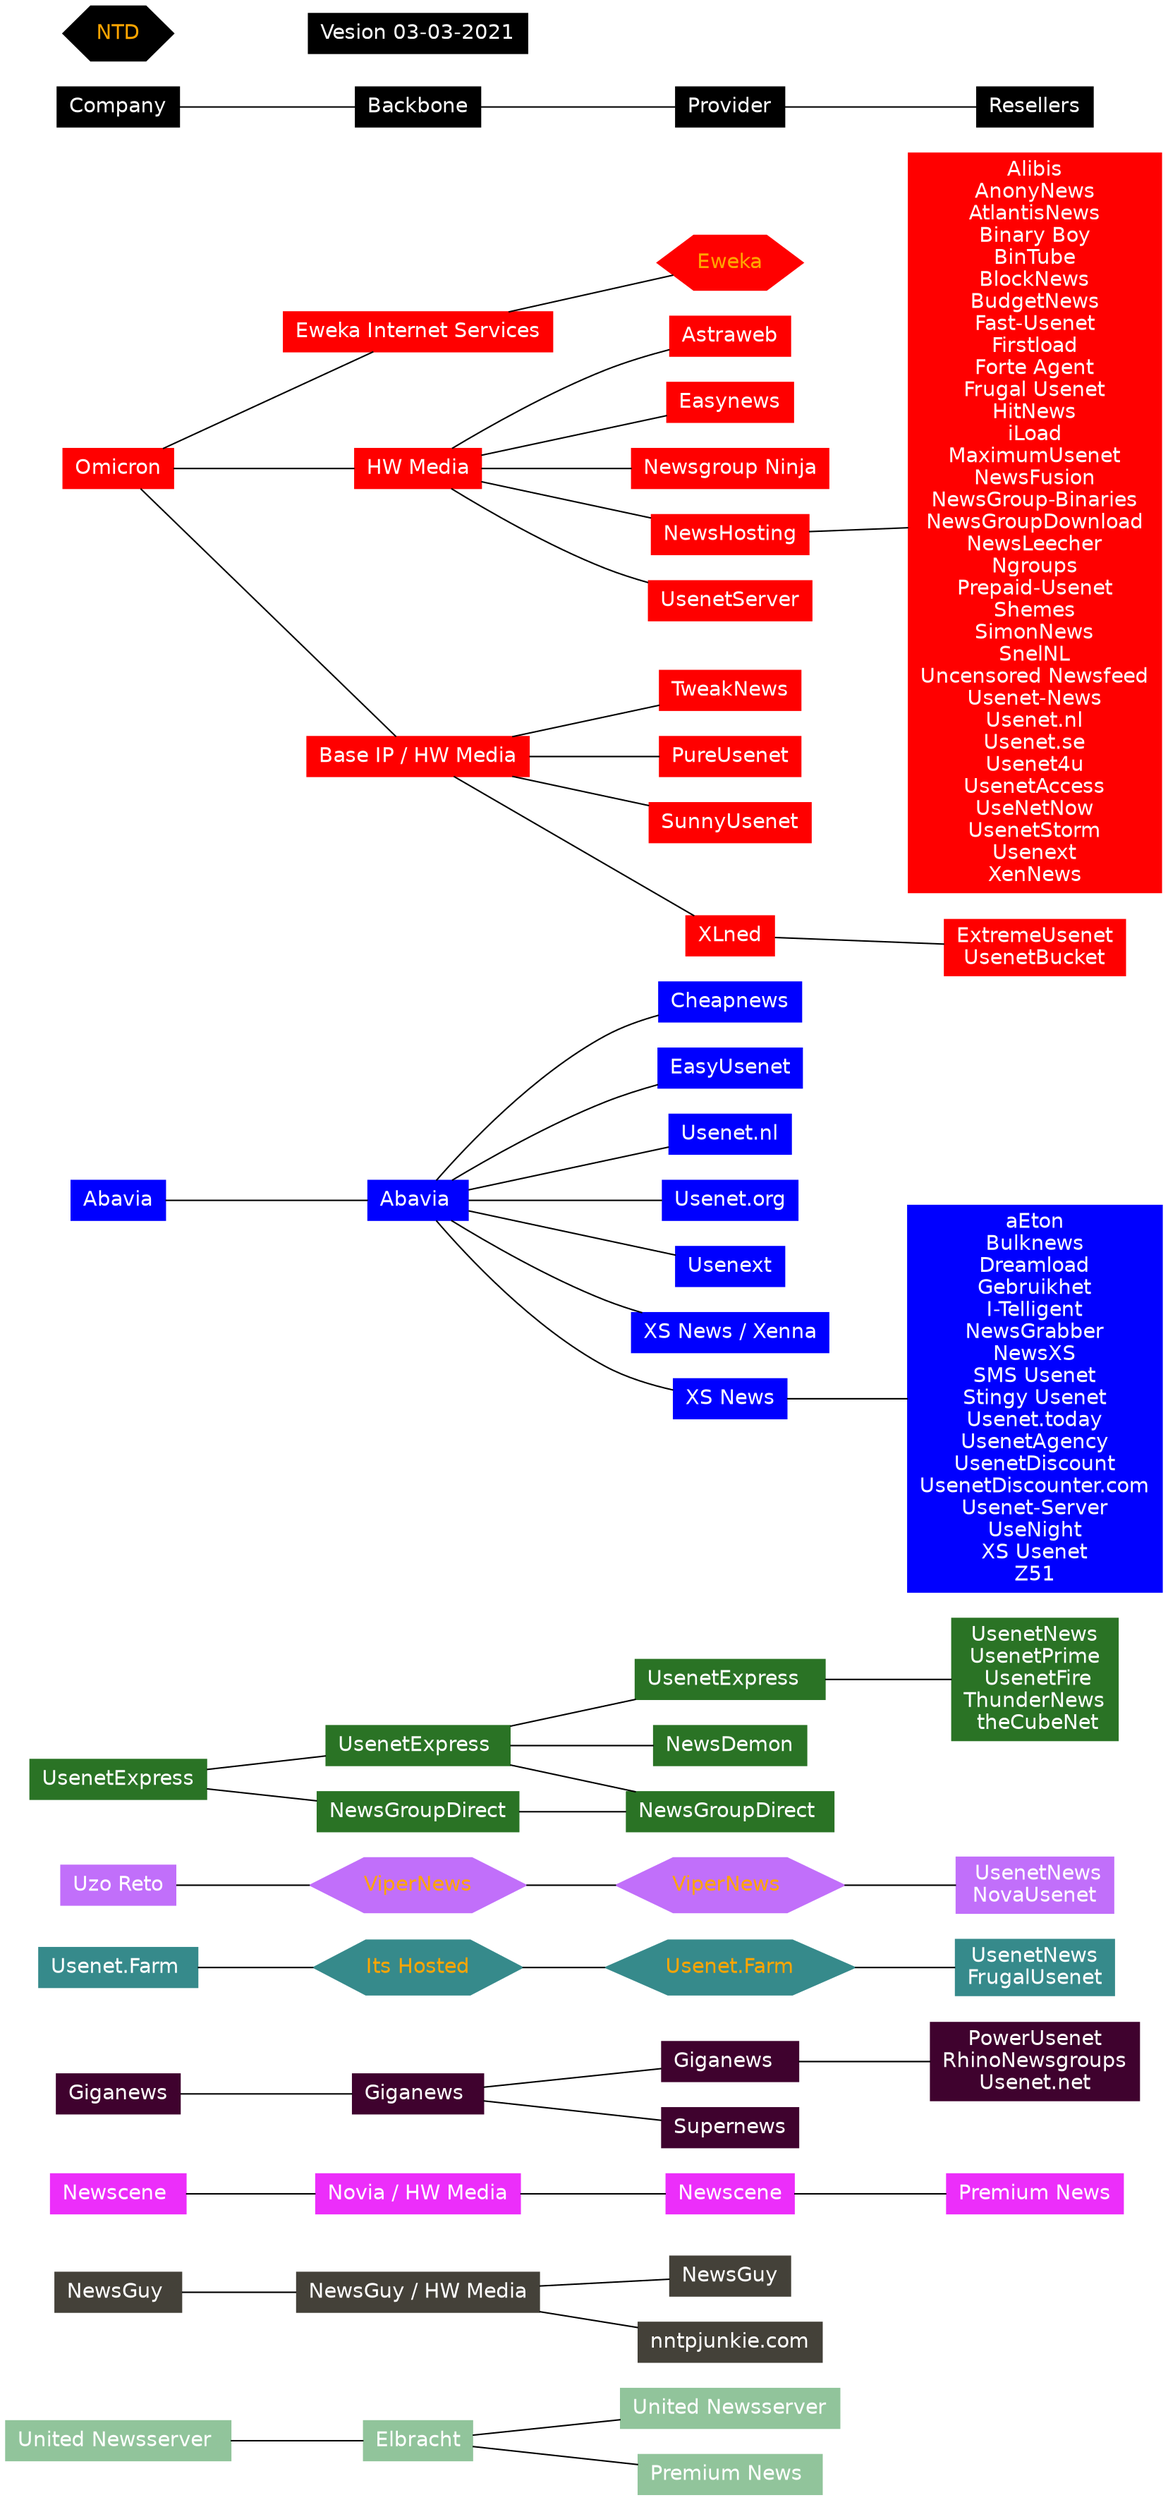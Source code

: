 
# https://edotor.net/
graph graphname {
bgcolor=white  	#background color
rankdir=LR 		#direction of graph, eg LR is Left-to-Right ,TB is Top-to-Bottom
node [shape = box  style=filled fontcolor=white height=.37 fontname=Helvetica] #these effect everything below unless overridden by another "node[]" statement
edge [color=black] #the edge is the lines between company/backbone/provider reseller

    node [color="#91c49b"] #we change the colour of each company, eg omicron is "red"
"United Newsserver " --	"Elbracht"
"Elbracht" -- "United Newsserver"
"Elbracht" -- "Premium News "
     
    node [color="#444139"]
"NewsGuy " -- "NewsGuy / HW Media" -- "NewsGuy"
"NewsGuy / HW Media" -- "nntpjunkie.com"

    node [color="#ec2efa"]
"Newscene " -- "Novia / HW Media" -- "Newscene" -- "Premium News"
 
    node [color="#3f022e"]
"Giganews" --	"Giganews " -- "Giganews  "
"Giganews " --	"Supernews"
"Giganews  " --	"PowerUsenet\nRhinoNewsgroups\nUsenet.net"

    node [color="#368a8b"]
"Usenet.Farm " -- {node[shape=hexagon fontcolor=orange]"Its Hosted"} -- {node[shape=hexagon fontcolor=orange]"Usenet.Farm"} -- "UsenetNews\nFrugalUsenet" #the "{node[shape=folder fontcolor=orange]"Usenet.Farm"}" is for marking something as NTD
 
    node [color="#c16ffa"]
"Uzo Reto" -- {node[shape=hexagon fontcolor=orange]"ViperNews"} -- {node[shape=hexagon fontcolor=orange]"ViperNews "} -- " UsenetNews\nNovaUsenet"
 
    node [color="#2a7325"]
"UsenetExpress" -- "UsenetExpress " -- "UsenetExpress  " -- "UsenetNews\nUsenetPrime\n UsenetFire\nThunderNews\n theCubeNet"
"UsenetExpress " -- "NewsDemon"
"UsenetExpress " -- "NewsGroupDirect "
"UsenetExpress" -- "NewsGroupDirect" -- "NewsGroupDirect "
 
    node [color=blue]
"Abavia" -- "Abavia " -- "Cheapnews"
"Abavia " -- "EasyUsenet"
"Abavia " -- "Usenet.nl"
"Abavia " -- "Usenet.org"
"Abavia " -- "Usenext"
"Abavia " -- "XS News / Xenna"
"Abavia " -- "XS News"
"XS News" -- "aEton\nBulknews\nDreamload\nGebruikhet\nI-Telligent\nNewsGrabber\nNewsXS\nSMS Usenet\nStingy Usenet\nUsenet.today\nUsenetAgency\nUsenetDiscount\nUsenetDiscounter.com\nUsenet-Server\nUseNight\nXS Usenet\nZ51"
 
    node [color=red]
"Omicron" --  "Eweka Internet Services" -- {node[shape=hexagon fontcolor=orange] Eweka}
"Omicron" -- "HW Media"
"HW Media" -- "Astraweb"
"HW Media" -- "Easynews"
"HW Media" -- "Newsgroup Ninja"
"HW Media" -- "NewsHosting"
"HW Media" -- "UsenetServer"
"NewsHosting" -- "Alibis\nAnonyNews\nAtlantisNews\nBinary Boy\nBinTube\nBlockNews\nBudgetNews\nFast-Usenet\nFirstload\nForte Agent\nFrugal Usenet\nHitNews\niLoad\nMaximumUsenet\nNewsFusion\nNewsGroup-Binaries\nNewsGroupDownload\nNewsLeecher\nNgroups\nPrepaid-Usenet\nShemes\nSimonNews\nSnelNL\nUncensored Newsfeed\nUsenet-News\nUsenet.nl\nUsenet.se\nUsenet4u\nUsenetAccess\nUseNetNow\nUsenetStorm\nUsenext\nXenNews"
 
"Omicron" -- "Base IP / HW Media"
"Base IP / HW Media" -- "TweakNews"
"Base IP / HW Media" -- "PureUsenet"
"Base IP / HW Media" -- "SunnyUsenet"
"Base IP / HW Media" -- "XLned"
"XLned" -- "ExtremeUsenet\nUsenetBucket"

    node [shape = box style="filled" color=black] 
"Company" -- "Backbone" -- "Provider" -- "Resellers"
"Vesion 03-03-2021"

	node[shape=hexagon fillcolor=black fontcolor=orange] edge [style=invis]
"NTD" -- "Vesion 03-03-2021"

}

/*The " -- " symbol defiines a relationship between "parent -- child"

Some companies/providers/backbones have the same name Eg Altopia_company_ serves Altopia_backbone
who then serves Altopia_provider, because they all have to have unique names I just added some extra spaces
at the end eg "Altopia" -- "Altopia " -- "Altoipia  "


To generate an updated version it's all doable in your browser and we've kept it fairly simple.

https://edotor.net/ is probably where you're viewing this from.

As you edit the left text you'll see, in real time, the changes made on the right side.

Importantly when you're done editing, in the top-left click the "Download" button, select SVG.

Woopdidoo, you now have downloaded an updated tree diagram.

Also importantly, in the top right corner click "Copy Share Link". Now you can share this link 
for people to resume where ever you left off editing.


The rest is fairly self explanitory. 

For the non-programmers:

The " -- " symbol defiines a relationship between "parent -- child"

Curly braces "{}" constrict code to within the braces eg. "{node[shape=folder fontcolor=orange] Eweka}" the "shape" and "fontcolor" only effects "Eweka" because it's the only thing contained within the curly braces

"\n" does a new line, eg "UsenetNews\nUsenetPrime\n UsenetFire" puts each reseller on a new line

"#" is a comment which doesn't effect the code, effects from "#" til the end of the line
*/

